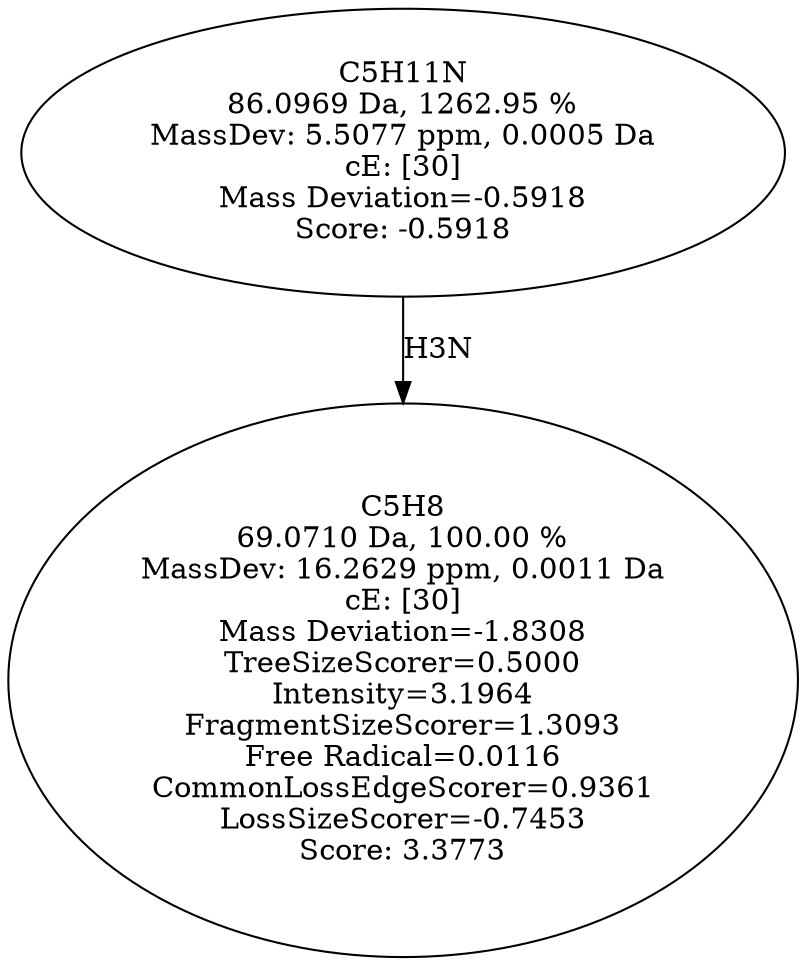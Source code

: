strict digraph {
v1 [label="C5H8\n69.0710 Da, 100.00 %\nMassDev: 16.2629 ppm, 0.0011 Da\ncE: [30]\nMass Deviation=-1.8308\nTreeSizeScorer=0.5000\nIntensity=3.1964\nFragmentSizeScorer=1.3093\nFree Radical=0.0116\nCommonLossEdgeScorer=0.9361\nLossSizeScorer=-0.7453\nScore: 3.3773"];
v2 [label="C5H11N\n86.0969 Da, 1262.95 %\nMassDev: 5.5077 ppm, 0.0005 Da\ncE: [30]\nMass Deviation=-0.5918\nScore: -0.5918"];
v2 -> v1 [label="H3N"];
}